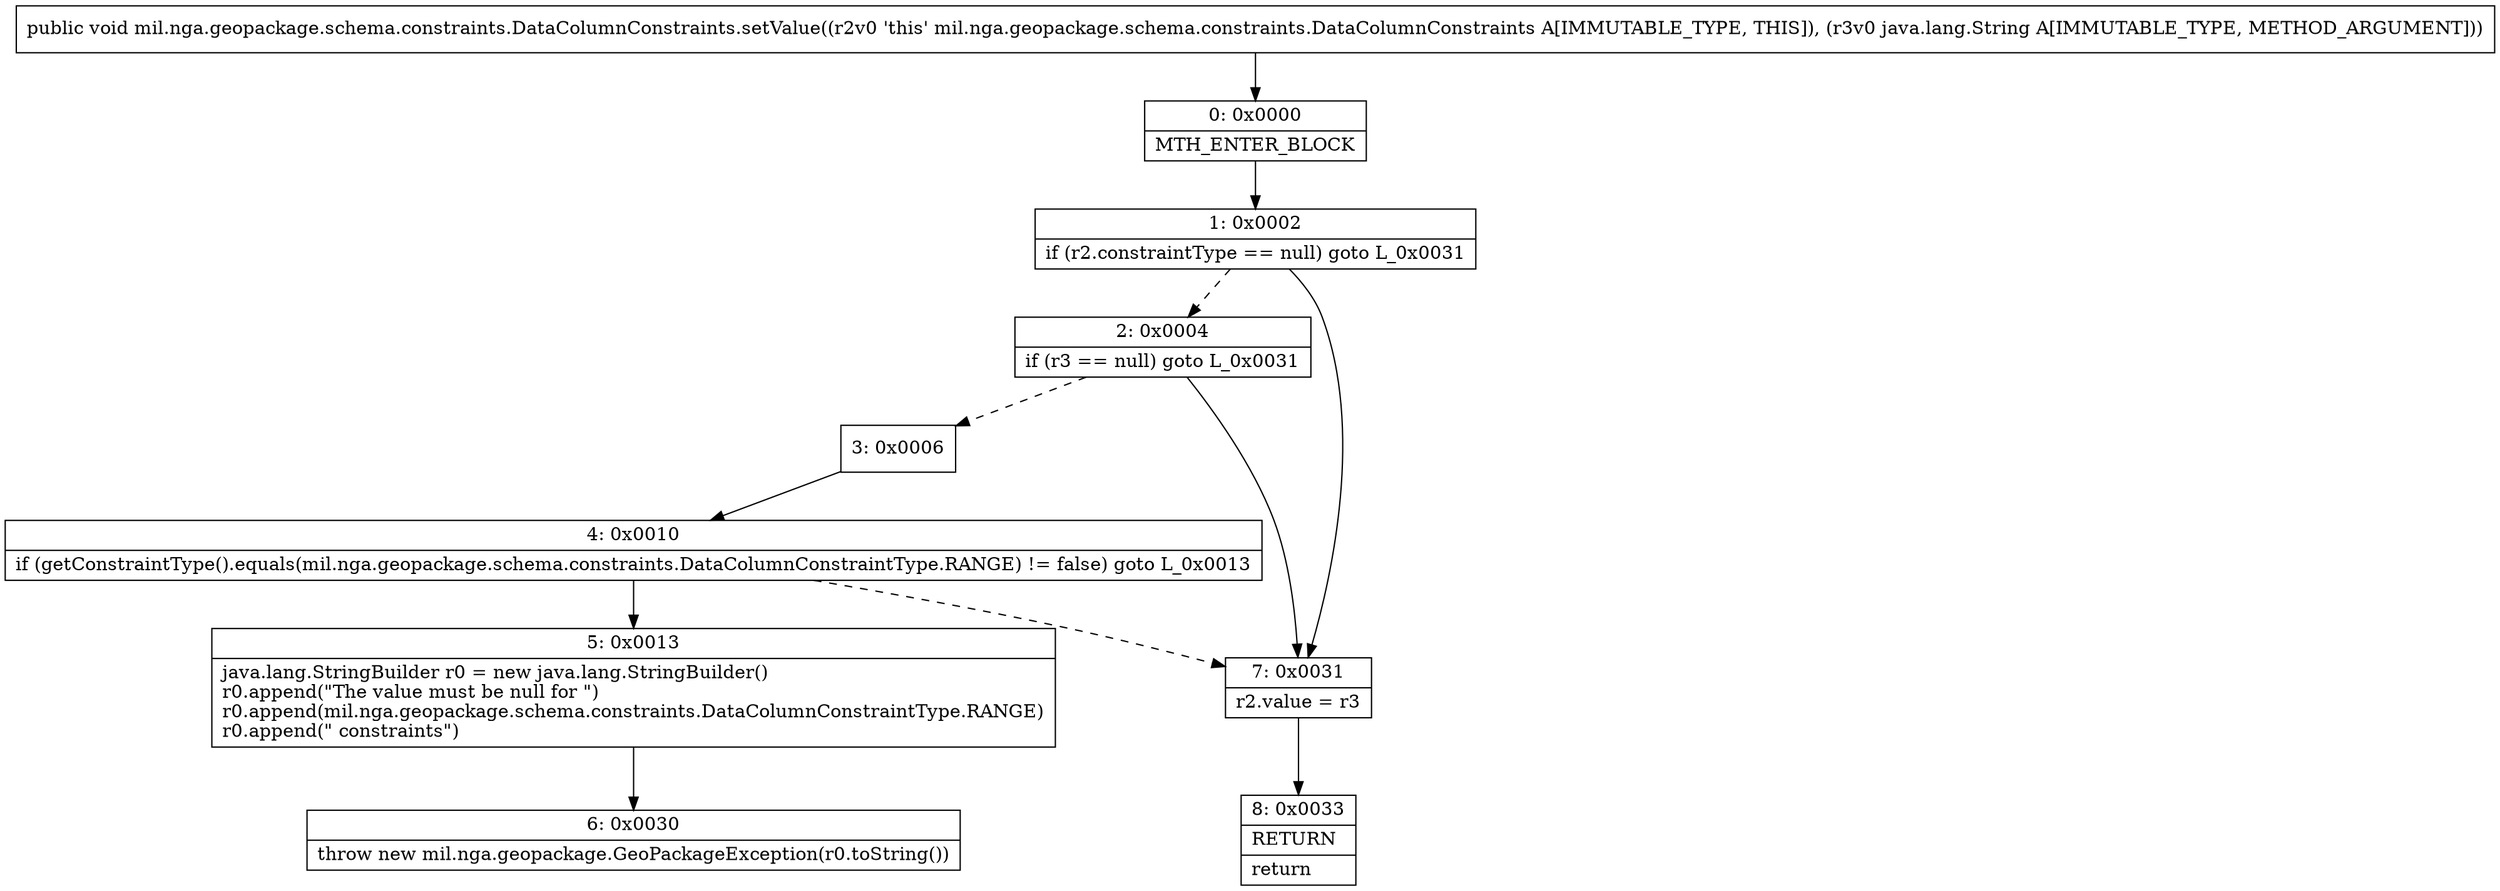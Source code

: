 digraph "CFG formil.nga.geopackage.schema.constraints.DataColumnConstraints.setValue(Ljava\/lang\/String;)V" {
Node_0 [shape=record,label="{0\:\ 0x0000|MTH_ENTER_BLOCK\l}"];
Node_1 [shape=record,label="{1\:\ 0x0002|if (r2.constraintType == null) goto L_0x0031\l}"];
Node_2 [shape=record,label="{2\:\ 0x0004|if (r3 == null) goto L_0x0031\l}"];
Node_3 [shape=record,label="{3\:\ 0x0006}"];
Node_4 [shape=record,label="{4\:\ 0x0010|if (getConstraintType().equals(mil.nga.geopackage.schema.constraints.DataColumnConstraintType.RANGE) != false) goto L_0x0013\l}"];
Node_5 [shape=record,label="{5\:\ 0x0013|java.lang.StringBuilder r0 = new java.lang.StringBuilder()\lr0.append(\"The value must be null for \")\lr0.append(mil.nga.geopackage.schema.constraints.DataColumnConstraintType.RANGE)\lr0.append(\" constraints\")\l}"];
Node_6 [shape=record,label="{6\:\ 0x0030|throw new mil.nga.geopackage.GeoPackageException(r0.toString())\l}"];
Node_7 [shape=record,label="{7\:\ 0x0031|r2.value = r3\l}"];
Node_8 [shape=record,label="{8\:\ 0x0033|RETURN\l|return\l}"];
MethodNode[shape=record,label="{public void mil.nga.geopackage.schema.constraints.DataColumnConstraints.setValue((r2v0 'this' mil.nga.geopackage.schema.constraints.DataColumnConstraints A[IMMUTABLE_TYPE, THIS]), (r3v0 java.lang.String A[IMMUTABLE_TYPE, METHOD_ARGUMENT])) }"];
MethodNode -> Node_0;
Node_0 -> Node_1;
Node_1 -> Node_2[style=dashed];
Node_1 -> Node_7;
Node_2 -> Node_3[style=dashed];
Node_2 -> Node_7;
Node_3 -> Node_4;
Node_4 -> Node_5;
Node_4 -> Node_7[style=dashed];
Node_5 -> Node_6;
Node_7 -> Node_8;
}

